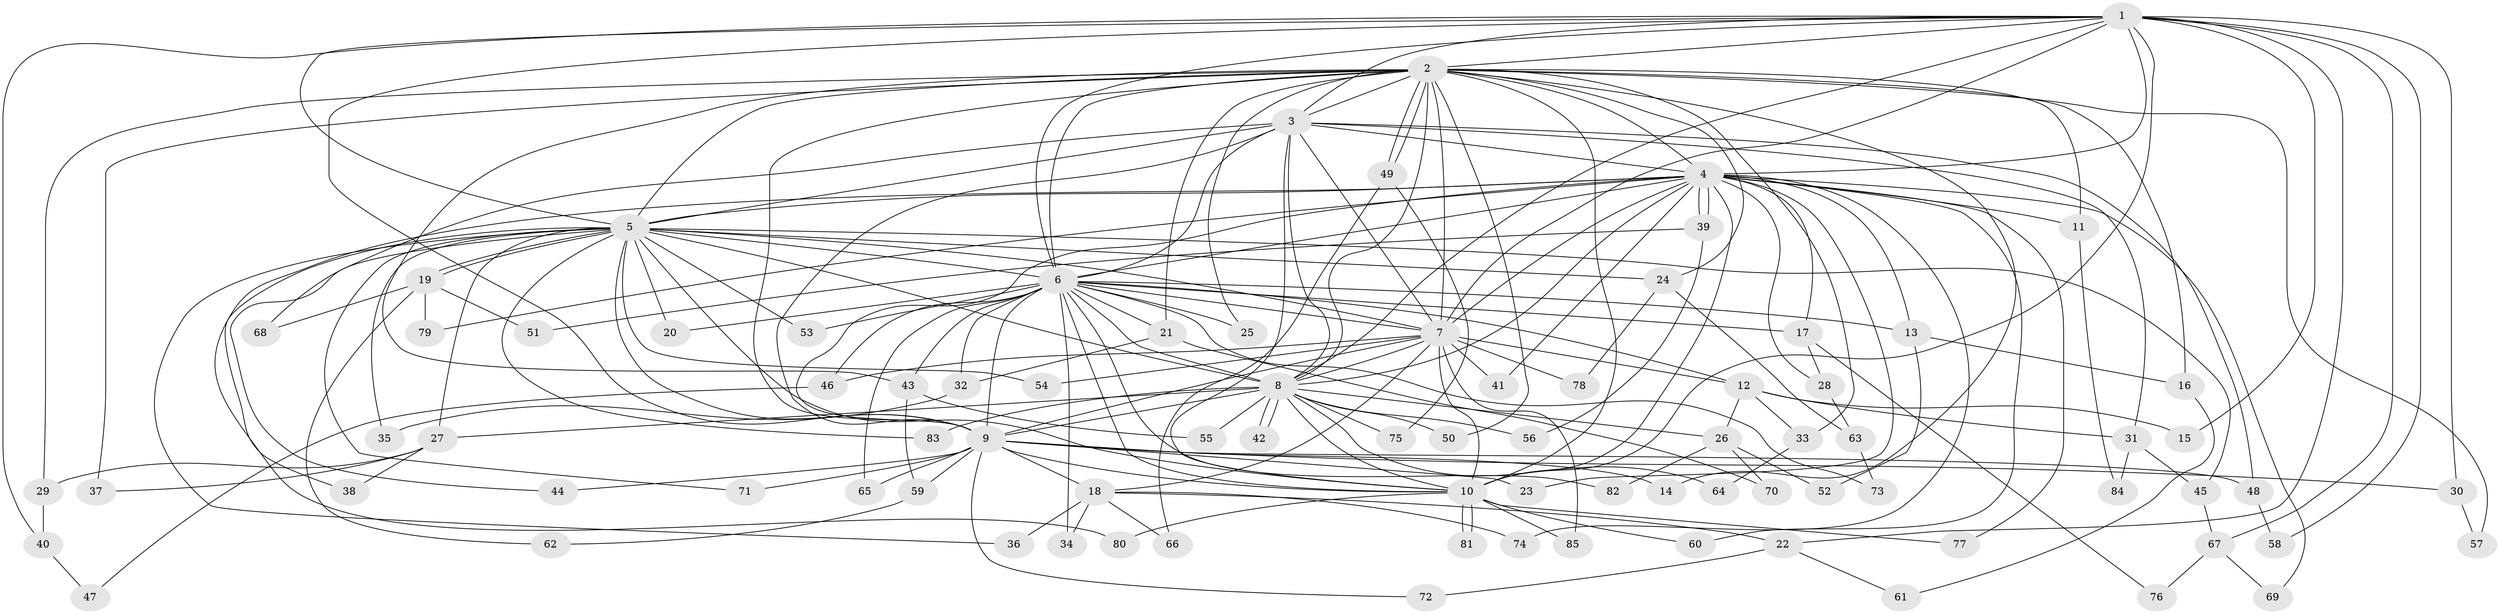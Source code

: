 // Generated by graph-tools (version 1.1) at 2025/13/03/09/25 04:13:42]
// undirected, 85 vertices, 195 edges
graph export_dot {
graph [start="1"]
  node [color=gray90,style=filled];
  1;
  2;
  3;
  4;
  5;
  6;
  7;
  8;
  9;
  10;
  11;
  12;
  13;
  14;
  15;
  16;
  17;
  18;
  19;
  20;
  21;
  22;
  23;
  24;
  25;
  26;
  27;
  28;
  29;
  30;
  31;
  32;
  33;
  34;
  35;
  36;
  37;
  38;
  39;
  40;
  41;
  42;
  43;
  44;
  45;
  46;
  47;
  48;
  49;
  50;
  51;
  52;
  53;
  54;
  55;
  56;
  57;
  58;
  59;
  60;
  61;
  62;
  63;
  64;
  65;
  66;
  67;
  68;
  69;
  70;
  71;
  72;
  73;
  74;
  75;
  76;
  77;
  78;
  79;
  80;
  81;
  82;
  83;
  84;
  85;
  1 -- 2;
  1 -- 3;
  1 -- 4;
  1 -- 5;
  1 -- 6;
  1 -- 7;
  1 -- 8;
  1 -- 9;
  1 -- 10;
  1 -- 15;
  1 -- 22;
  1 -- 30;
  1 -- 40;
  1 -- 58;
  1 -- 67;
  2 -- 3;
  2 -- 4;
  2 -- 5;
  2 -- 6;
  2 -- 7;
  2 -- 8;
  2 -- 9;
  2 -- 10;
  2 -- 11;
  2 -- 14;
  2 -- 16;
  2 -- 21;
  2 -- 24;
  2 -- 25;
  2 -- 29;
  2 -- 33;
  2 -- 37;
  2 -- 43;
  2 -- 49;
  2 -- 49;
  2 -- 50;
  2 -- 57;
  3 -- 4;
  3 -- 5;
  3 -- 6;
  3 -- 7;
  3 -- 8;
  3 -- 9;
  3 -- 10;
  3 -- 31;
  3 -- 48;
  3 -- 68;
  4 -- 5;
  4 -- 6;
  4 -- 7;
  4 -- 8;
  4 -- 9;
  4 -- 10;
  4 -- 11;
  4 -- 13;
  4 -- 17;
  4 -- 23;
  4 -- 28;
  4 -- 38;
  4 -- 39;
  4 -- 39;
  4 -- 41;
  4 -- 60;
  4 -- 69;
  4 -- 74;
  4 -- 77;
  4 -- 79;
  5 -- 6;
  5 -- 7;
  5 -- 8;
  5 -- 9;
  5 -- 10;
  5 -- 19;
  5 -- 19;
  5 -- 20;
  5 -- 24;
  5 -- 27;
  5 -- 35;
  5 -- 36;
  5 -- 44;
  5 -- 45;
  5 -- 53;
  5 -- 54;
  5 -- 71;
  5 -- 80;
  5 -- 83;
  6 -- 7;
  6 -- 8;
  6 -- 9;
  6 -- 10;
  6 -- 12;
  6 -- 13;
  6 -- 17;
  6 -- 20;
  6 -- 21;
  6 -- 25;
  6 -- 32;
  6 -- 34;
  6 -- 43;
  6 -- 46;
  6 -- 53;
  6 -- 65;
  6 -- 73;
  6 -- 82;
  7 -- 8;
  7 -- 9;
  7 -- 10;
  7 -- 12;
  7 -- 18;
  7 -- 41;
  7 -- 46;
  7 -- 54;
  7 -- 78;
  7 -- 85;
  8 -- 9;
  8 -- 10;
  8 -- 26;
  8 -- 27;
  8 -- 42;
  8 -- 42;
  8 -- 50;
  8 -- 55;
  8 -- 56;
  8 -- 64;
  8 -- 75;
  8 -- 83;
  9 -- 10;
  9 -- 14;
  9 -- 18;
  9 -- 23;
  9 -- 30;
  9 -- 44;
  9 -- 48;
  9 -- 59;
  9 -- 65;
  9 -- 71;
  9 -- 72;
  10 -- 60;
  10 -- 77;
  10 -- 80;
  10 -- 81;
  10 -- 81;
  10 -- 85;
  11 -- 84;
  12 -- 15;
  12 -- 26;
  12 -- 31;
  12 -- 33;
  13 -- 16;
  13 -- 52;
  16 -- 61;
  17 -- 28;
  17 -- 76;
  18 -- 22;
  18 -- 34;
  18 -- 36;
  18 -- 66;
  18 -- 74;
  19 -- 51;
  19 -- 62;
  19 -- 68;
  19 -- 79;
  21 -- 32;
  21 -- 70;
  22 -- 61;
  22 -- 72;
  24 -- 63;
  24 -- 78;
  26 -- 52;
  26 -- 70;
  26 -- 82;
  27 -- 29;
  27 -- 37;
  27 -- 38;
  28 -- 63;
  29 -- 40;
  30 -- 57;
  31 -- 45;
  31 -- 84;
  32 -- 35;
  33 -- 64;
  39 -- 51;
  39 -- 56;
  40 -- 47;
  43 -- 55;
  43 -- 59;
  45 -- 67;
  46 -- 47;
  48 -- 58;
  49 -- 66;
  49 -- 75;
  59 -- 62;
  63 -- 73;
  67 -- 69;
  67 -- 76;
}
